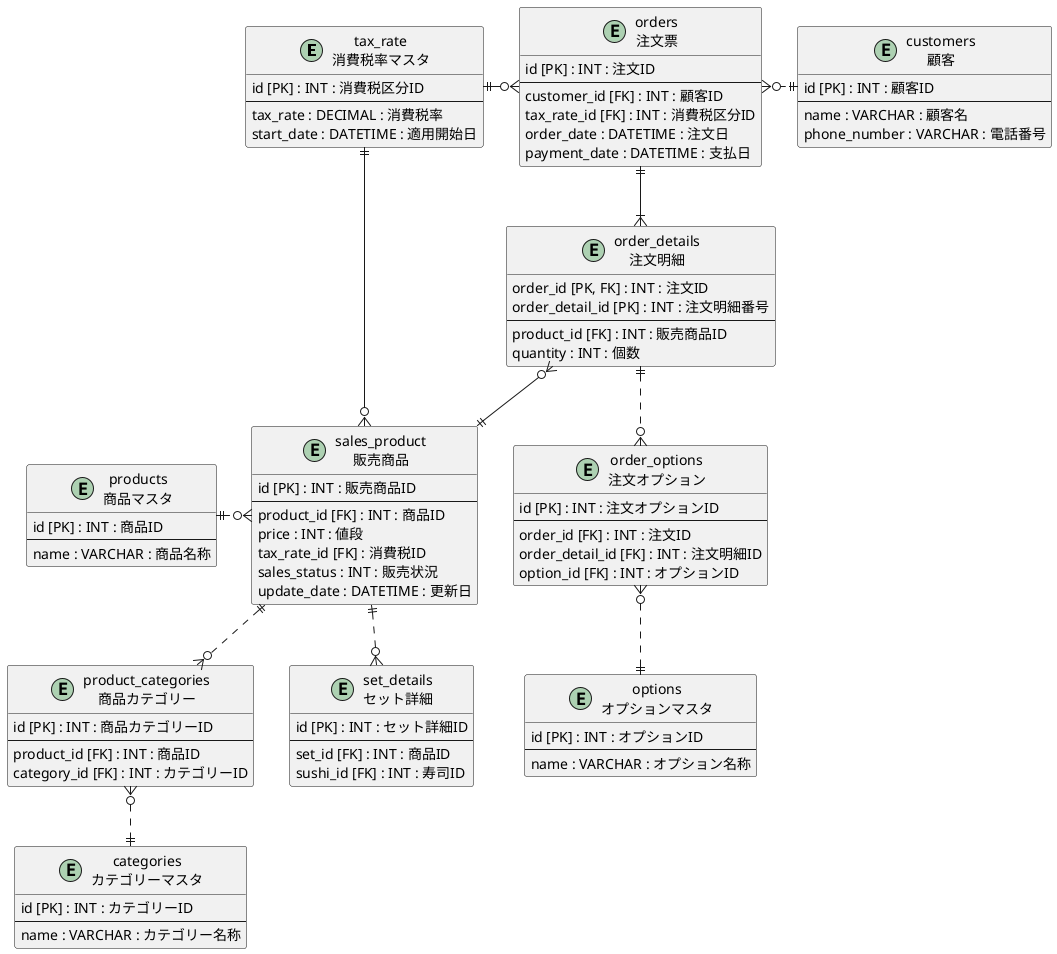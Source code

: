 @startuml dbModeling1
    Entity "tax_rate\n消費税率マスタ" as tax_rate{
        id [PK] : INT : 消費税区分ID
        --
        tax_rate : DECIMAL : 消費税率
        start_date : DATETIME : 適用開始日
    }

    Entity "customers\n顧客" as customers {
        id [PK] : INT : 顧客ID
        --
        name : VARCHAR : 顧客名
        phone_number : VARCHAR : 電話番号
    }

    Entity "orders\n注文票" as orders {
        id [PK] : INT : 注文ID
        --
        customer_id [FK] : INT : 顧客ID
        tax_rate_id [FK] : INT : 消費税区分ID 
        order_date : DATETIME : 注文日
        payment_date : DATETIME : 支払日
    }

    Entity "order_details\n注文明細" as order_details {
        order_id [PK, FK] : INT : 注文ID 
        order_detail_id [PK] : INT : 注文明細番号 
        --
        product_id [FK] : INT : 販売商品ID
        quantity : INT : 個数
    }

    Entity "order_options\n注文オプション" as options {
        id [PK] : INT : 注文オプションID
        --
        order_id [FK] : INT : 注文ID
        order_detail_id [FK] : INT : 注文明細ID
        option_id [FK] : INT : オプションID
    }

    Entity "options\nオプションマスタ" as om{
        id [PK] : INT : オプションID
        --
        name : VARCHAR : オプション名称
    }

    Entity "sales_product\n販売商品" as s_p{
        id [PK] : INT : 販売商品ID
        --
        product_id [FK] : INT : 商品ID
        price : INT : 値段
        tax_rate_id [FK] : 消費税ID
        sales_status : INT : 販売状況
        update_date : DATETIME : 更新日
    }

    Entity "products\n商品マスタ" as p{
        id [PK] : INT : 商品ID
        --
        name : VARCHAR : 商品名称
    }

    Entity "set_details\nセット詳細" as s_d{
        id [PK] : INT : セット詳細ID
        --
        set_id [FK] : INT : 商品ID
        sushi_id [FK] : INT : 寿司ID
    }

    Entity "categories\nカテゴリーマスタ" as c {
        id [PK] : INT : カテゴリーID
        --
        name : VARCHAR : カテゴリー名称
    }

    Entity "product_categories\n商品カテゴリー" as pc {
        id [PK] : INT : 商品カテゴリーID
        --
        product_id [FK] : INT : 商品ID
        category_id [FK] : INT : カテゴリーID
    }

    orders }o..r..|| customers
    orders ||-d-|{ order_details
    orders }o-l-|| tax_rate
    order_details }o--|| s_p
    tax_rate ||--o{ s_p
    s_p ||..o{ pc
    pc }o..|| c
    s_p ||..o{ s_d
    order_details ||..o{ options
    options }o..|| om
    p ||..r..o{ s_p
    
    ' * 主キー
    ' + 外部キー
    ' カラム名 : 型 : 説明

    ' 1対０また1
    ' A ||--o| B
    ' 1対1
    ' A ||--|| B
    ' 1対0以上
    ' A ||--o{ B
    ' 1対1以上
    ' A ||--|{ B

@enduml
